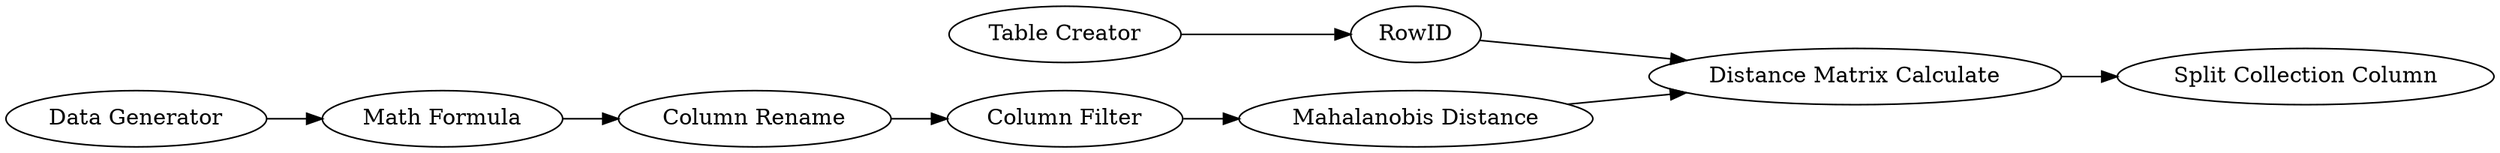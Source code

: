 digraph {
	67 -> 70
	70 -> 73
	74 -> 76
	76 -> 70
	65 -> 66
	66 -> 75
	77 -> 67
	75 -> 77
	66 [label="Math Formula"]
	70 [label="Distance Matrix Calculate"]
	65 [label="Data Generator"]
	67 [label="Mahalanobis Distance"]
	76 [label=RowID]
	77 [label="Column Filter"]
	74 [label="Table Creator"]
	73 [label="Split Collection Column"]
	75 [label="Column Rename"]
	rankdir=LR
}
